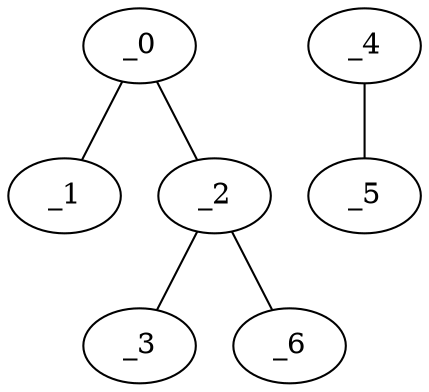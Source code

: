 graph HP1_0116 {
	_0	 [x="0.841272",
		y="3.20325"];
	_1	 [x="0.323379",
		y="0.969681"];
	_0 -- _1;
	_2	 [x="2.06",
		y="0.66"];
	_0 -- _2;
	_3	 [x="1.65566",
		y="3.04255"];
	_2 -- _3;
	_6	 [x="1.49381",
		y="1.30418"];
	_2 -- _6;
	_4	 [x="0.621623",
		y="2.1721"];
	_5	 [x="2.85609",
		y="1.94844"];
	_4 -- _5;
}
